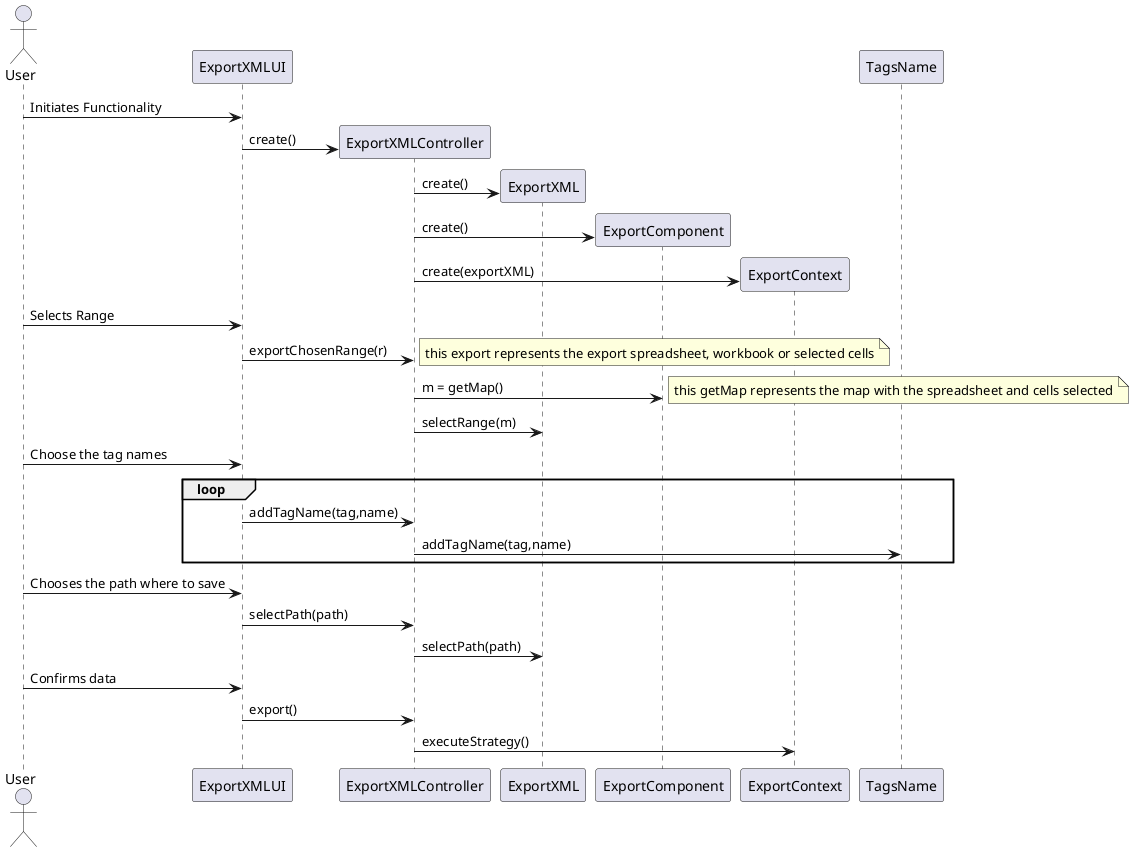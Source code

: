 @startuml export_xml_sd.png
actor User
User -> ExportXMLUI : Initiates Functionality
create ExportXMLController
ExportXMLUI->ExportXMLController: create()
create ExportXML
ExportXMLController->ExportXML : create()
create ExportComponent
ExportXMLController->ExportComponent : create()
create ExportContext
ExportXMLController->ExportContext : create(exportXML)
User -> ExportXMLUI : Selects Range
ExportXMLUI->ExportXMLController: exportChosenRange(r)
note right
this export represents the export spreadsheet, workbook or selected cells
end note
ExportXMLController->ExportComponent: m = getMap()
note right
this getMap represents the map with the spreadsheet and cells selected
end note
ExportXMLController->ExportXML: selectRange(m)
User -> ExportXMLUI : Choose the tag names
loop 
ExportXMLUI->ExportXMLController: addTagName(tag,name)
ExportXMLController->TagsName: addTagName(tag,name)
end loop
User -> ExportXMLUI : Chooses the path where to save
ExportXMLUI->ExportXMLController: selectPath(path)
ExportXMLController->ExportXML: selectPath(path)

User -> ExportXMLUI : Confirms data
ExportXMLUI -> ExportXMLController : export()

ExportXMLController -> ExportContext : executeStrategy()
@enduml
